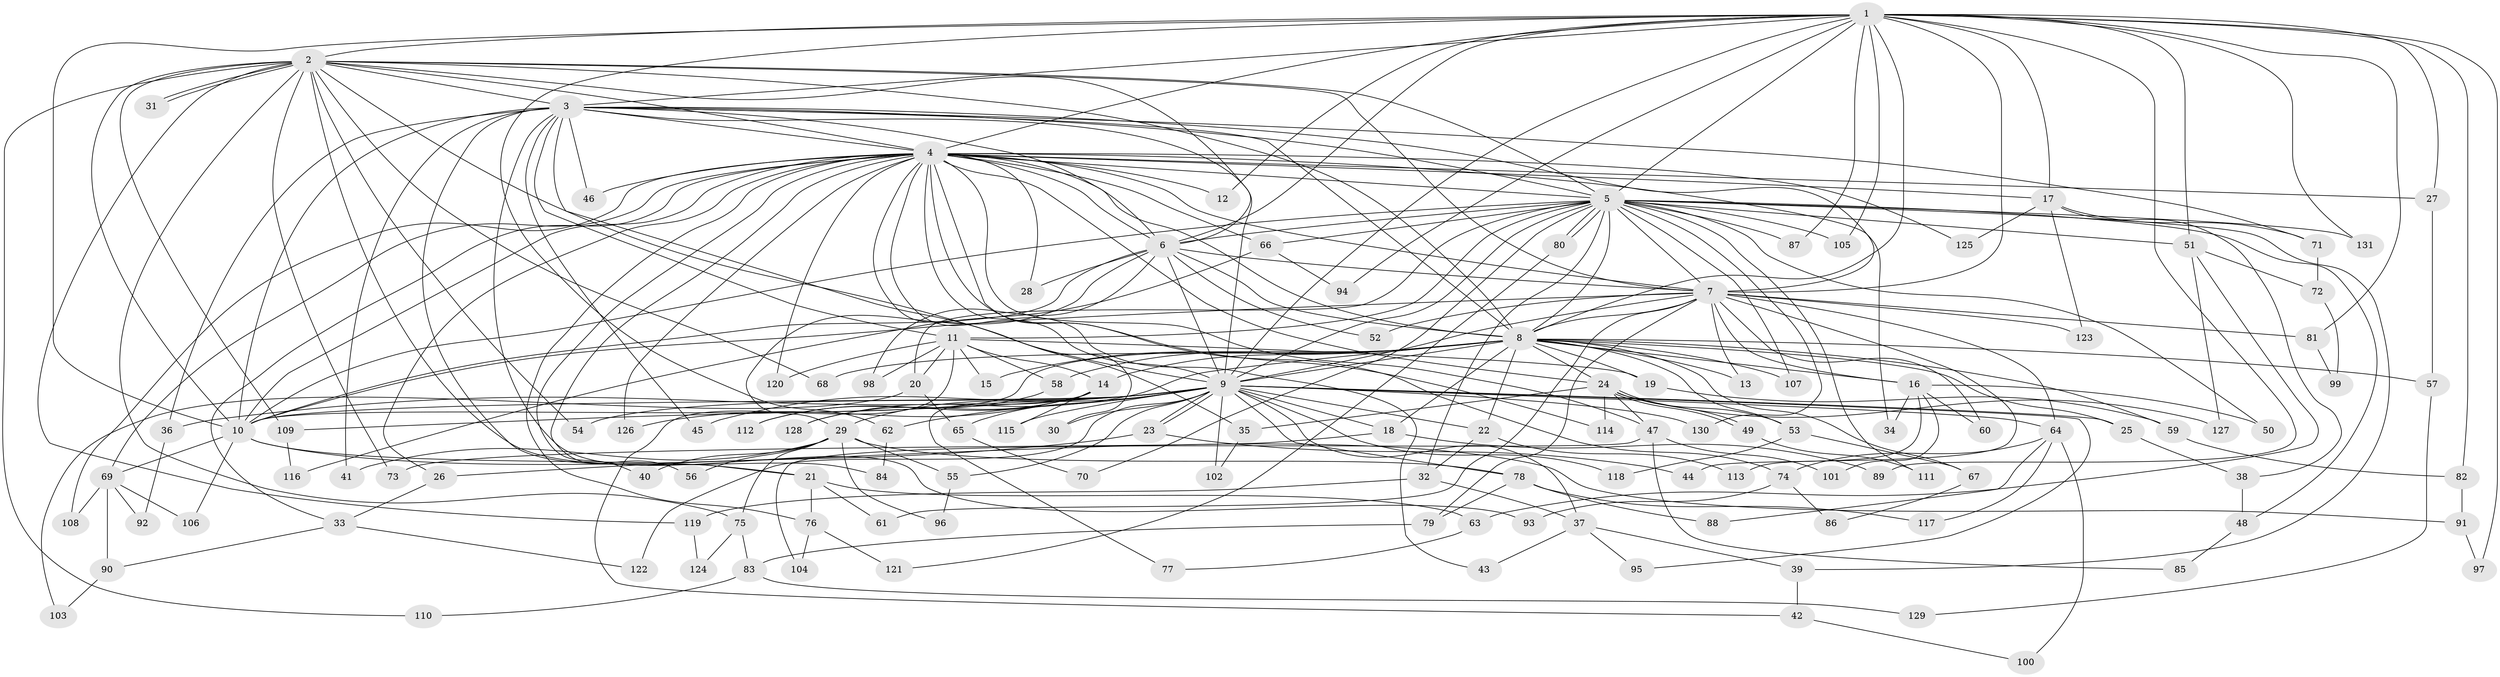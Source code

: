 // coarse degree distribution, {20: 0.019230769230769232, 9: 0.019230769230769232, 2: 0.5192307692307693, 3: 0.17307692307692307, 1: 0.07692307692307693, 27: 0.019230769230769232, 6: 0.019230769230769232, 8: 0.038461538461538464, 4: 0.057692307692307696, 23: 0.019230769230769232, 7: 0.038461538461538464}
// Generated by graph-tools (version 1.1) at 2025/47/03/04/25 21:47:25]
// undirected, 131 vertices, 287 edges
graph export_dot {
graph [start="1"]
  node [color=gray90,style=filled];
  1;
  2;
  3;
  4;
  5;
  6;
  7;
  8;
  9;
  10;
  11;
  12;
  13;
  14;
  15;
  16;
  17;
  18;
  19;
  20;
  21;
  22;
  23;
  24;
  25;
  26;
  27;
  28;
  29;
  30;
  31;
  32;
  33;
  34;
  35;
  36;
  37;
  38;
  39;
  40;
  41;
  42;
  43;
  44;
  45;
  46;
  47;
  48;
  49;
  50;
  51;
  52;
  53;
  54;
  55;
  56;
  57;
  58;
  59;
  60;
  61;
  62;
  63;
  64;
  65;
  66;
  67;
  68;
  69;
  70;
  71;
  72;
  73;
  74;
  75;
  76;
  77;
  78;
  79;
  80;
  81;
  82;
  83;
  84;
  85;
  86;
  87;
  88;
  89;
  90;
  91;
  92;
  93;
  94;
  95;
  96;
  97;
  98;
  99;
  100;
  101;
  102;
  103;
  104;
  105;
  106;
  107;
  108;
  109;
  110;
  111;
  112;
  113;
  114;
  115;
  116;
  117;
  118;
  119;
  120;
  121;
  122;
  123;
  124;
  125;
  126;
  127;
  128;
  129;
  130;
  131;
  1 -- 2;
  1 -- 3;
  1 -- 4;
  1 -- 5;
  1 -- 6;
  1 -- 7;
  1 -- 8;
  1 -- 9;
  1 -- 10;
  1 -- 12;
  1 -- 17;
  1 -- 27;
  1 -- 51;
  1 -- 62;
  1 -- 81;
  1 -- 82;
  1 -- 87;
  1 -- 89;
  1 -- 94;
  1 -- 97;
  1 -- 105;
  1 -- 131;
  2 -- 3;
  2 -- 4;
  2 -- 5;
  2 -- 6;
  2 -- 7;
  2 -- 8;
  2 -- 9;
  2 -- 10;
  2 -- 31;
  2 -- 31;
  2 -- 54;
  2 -- 68;
  2 -- 73;
  2 -- 75;
  2 -- 84;
  2 -- 109;
  2 -- 110;
  2 -- 119;
  3 -- 4;
  3 -- 5;
  3 -- 6;
  3 -- 7;
  3 -- 8;
  3 -- 9;
  3 -- 10;
  3 -- 11;
  3 -- 21;
  3 -- 35;
  3 -- 36;
  3 -- 41;
  3 -- 45;
  3 -- 46;
  3 -- 71;
  3 -- 93;
  4 -- 5;
  4 -- 6;
  4 -- 7;
  4 -- 8;
  4 -- 9;
  4 -- 10;
  4 -- 12;
  4 -- 17;
  4 -- 24;
  4 -- 26;
  4 -- 27;
  4 -- 28;
  4 -- 30;
  4 -- 33;
  4 -- 34;
  4 -- 40;
  4 -- 43;
  4 -- 46;
  4 -- 47;
  4 -- 56;
  4 -- 66;
  4 -- 69;
  4 -- 74;
  4 -- 76;
  4 -- 108;
  4 -- 114;
  4 -- 120;
  4 -- 125;
  4 -- 126;
  5 -- 6;
  5 -- 7;
  5 -- 8;
  5 -- 9;
  5 -- 10;
  5 -- 11;
  5 -- 20;
  5 -- 32;
  5 -- 39;
  5 -- 48;
  5 -- 50;
  5 -- 51;
  5 -- 66;
  5 -- 70;
  5 -- 80;
  5 -- 80;
  5 -- 87;
  5 -- 105;
  5 -- 107;
  5 -- 111;
  5 -- 130;
  5 -- 131;
  6 -- 7;
  6 -- 8;
  6 -- 9;
  6 -- 10;
  6 -- 28;
  6 -- 29;
  6 -- 52;
  6 -- 98;
  7 -- 8;
  7 -- 9;
  7 -- 10;
  7 -- 13;
  7 -- 16;
  7 -- 44;
  7 -- 52;
  7 -- 60;
  7 -- 61;
  7 -- 64;
  7 -- 79;
  7 -- 81;
  7 -- 123;
  8 -- 9;
  8 -- 10;
  8 -- 13;
  8 -- 14;
  8 -- 15;
  8 -- 16;
  8 -- 18;
  8 -- 19;
  8 -- 22;
  8 -- 24;
  8 -- 25;
  8 -- 53;
  8 -- 57;
  8 -- 58;
  8 -- 59;
  8 -- 67;
  8 -- 68;
  8 -- 107;
  8 -- 128;
  9 -- 10;
  9 -- 18;
  9 -- 22;
  9 -- 23;
  9 -- 23;
  9 -- 25;
  9 -- 29;
  9 -- 30;
  9 -- 36;
  9 -- 37;
  9 -- 45;
  9 -- 54;
  9 -- 55;
  9 -- 62;
  9 -- 64;
  9 -- 65;
  9 -- 78;
  9 -- 95;
  9 -- 102;
  9 -- 109;
  9 -- 115;
  9 -- 118;
  9 -- 122;
  9 -- 130;
  10 -- 21;
  10 -- 69;
  10 -- 91;
  10 -- 106;
  11 -- 14;
  11 -- 15;
  11 -- 19;
  11 -- 20;
  11 -- 42;
  11 -- 58;
  11 -- 98;
  11 -- 120;
  14 -- 77;
  14 -- 112;
  14 -- 115;
  14 -- 126;
  14 -- 128;
  16 -- 34;
  16 -- 50;
  16 -- 60;
  16 -- 101;
  16 -- 113;
  17 -- 38;
  17 -- 71;
  17 -- 123;
  17 -- 125;
  18 -- 73;
  18 -- 89;
  19 -- 59;
  20 -- 65;
  20 -- 103;
  21 -- 61;
  21 -- 63;
  21 -- 76;
  22 -- 32;
  22 -- 113;
  23 -- 26;
  23 -- 44;
  24 -- 35;
  24 -- 47;
  24 -- 49;
  24 -- 49;
  24 -- 53;
  24 -- 114;
  24 -- 127;
  25 -- 38;
  26 -- 33;
  27 -- 57;
  29 -- 40;
  29 -- 41;
  29 -- 55;
  29 -- 56;
  29 -- 75;
  29 -- 78;
  29 -- 96;
  32 -- 37;
  32 -- 119;
  33 -- 90;
  33 -- 122;
  35 -- 102;
  36 -- 92;
  37 -- 39;
  37 -- 43;
  37 -- 95;
  38 -- 48;
  39 -- 42;
  42 -- 100;
  47 -- 85;
  47 -- 101;
  47 -- 104;
  48 -- 85;
  49 -- 111;
  51 -- 63;
  51 -- 72;
  51 -- 127;
  53 -- 67;
  53 -- 118;
  55 -- 96;
  57 -- 129;
  58 -- 112;
  59 -- 82;
  62 -- 84;
  63 -- 77;
  64 -- 74;
  64 -- 88;
  64 -- 100;
  64 -- 117;
  65 -- 70;
  66 -- 94;
  66 -- 116;
  67 -- 86;
  69 -- 90;
  69 -- 92;
  69 -- 106;
  69 -- 108;
  71 -- 72;
  72 -- 99;
  74 -- 86;
  74 -- 93;
  75 -- 83;
  75 -- 124;
  76 -- 104;
  76 -- 121;
  78 -- 79;
  78 -- 88;
  78 -- 117;
  79 -- 83;
  80 -- 121;
  81 -- 99;
  82 -- 91;
  83 -- 110;
  83 -- 129;
  90 -- 103;
  91 -- 97;
  109 -- 116;
  119 -- 124;
}
